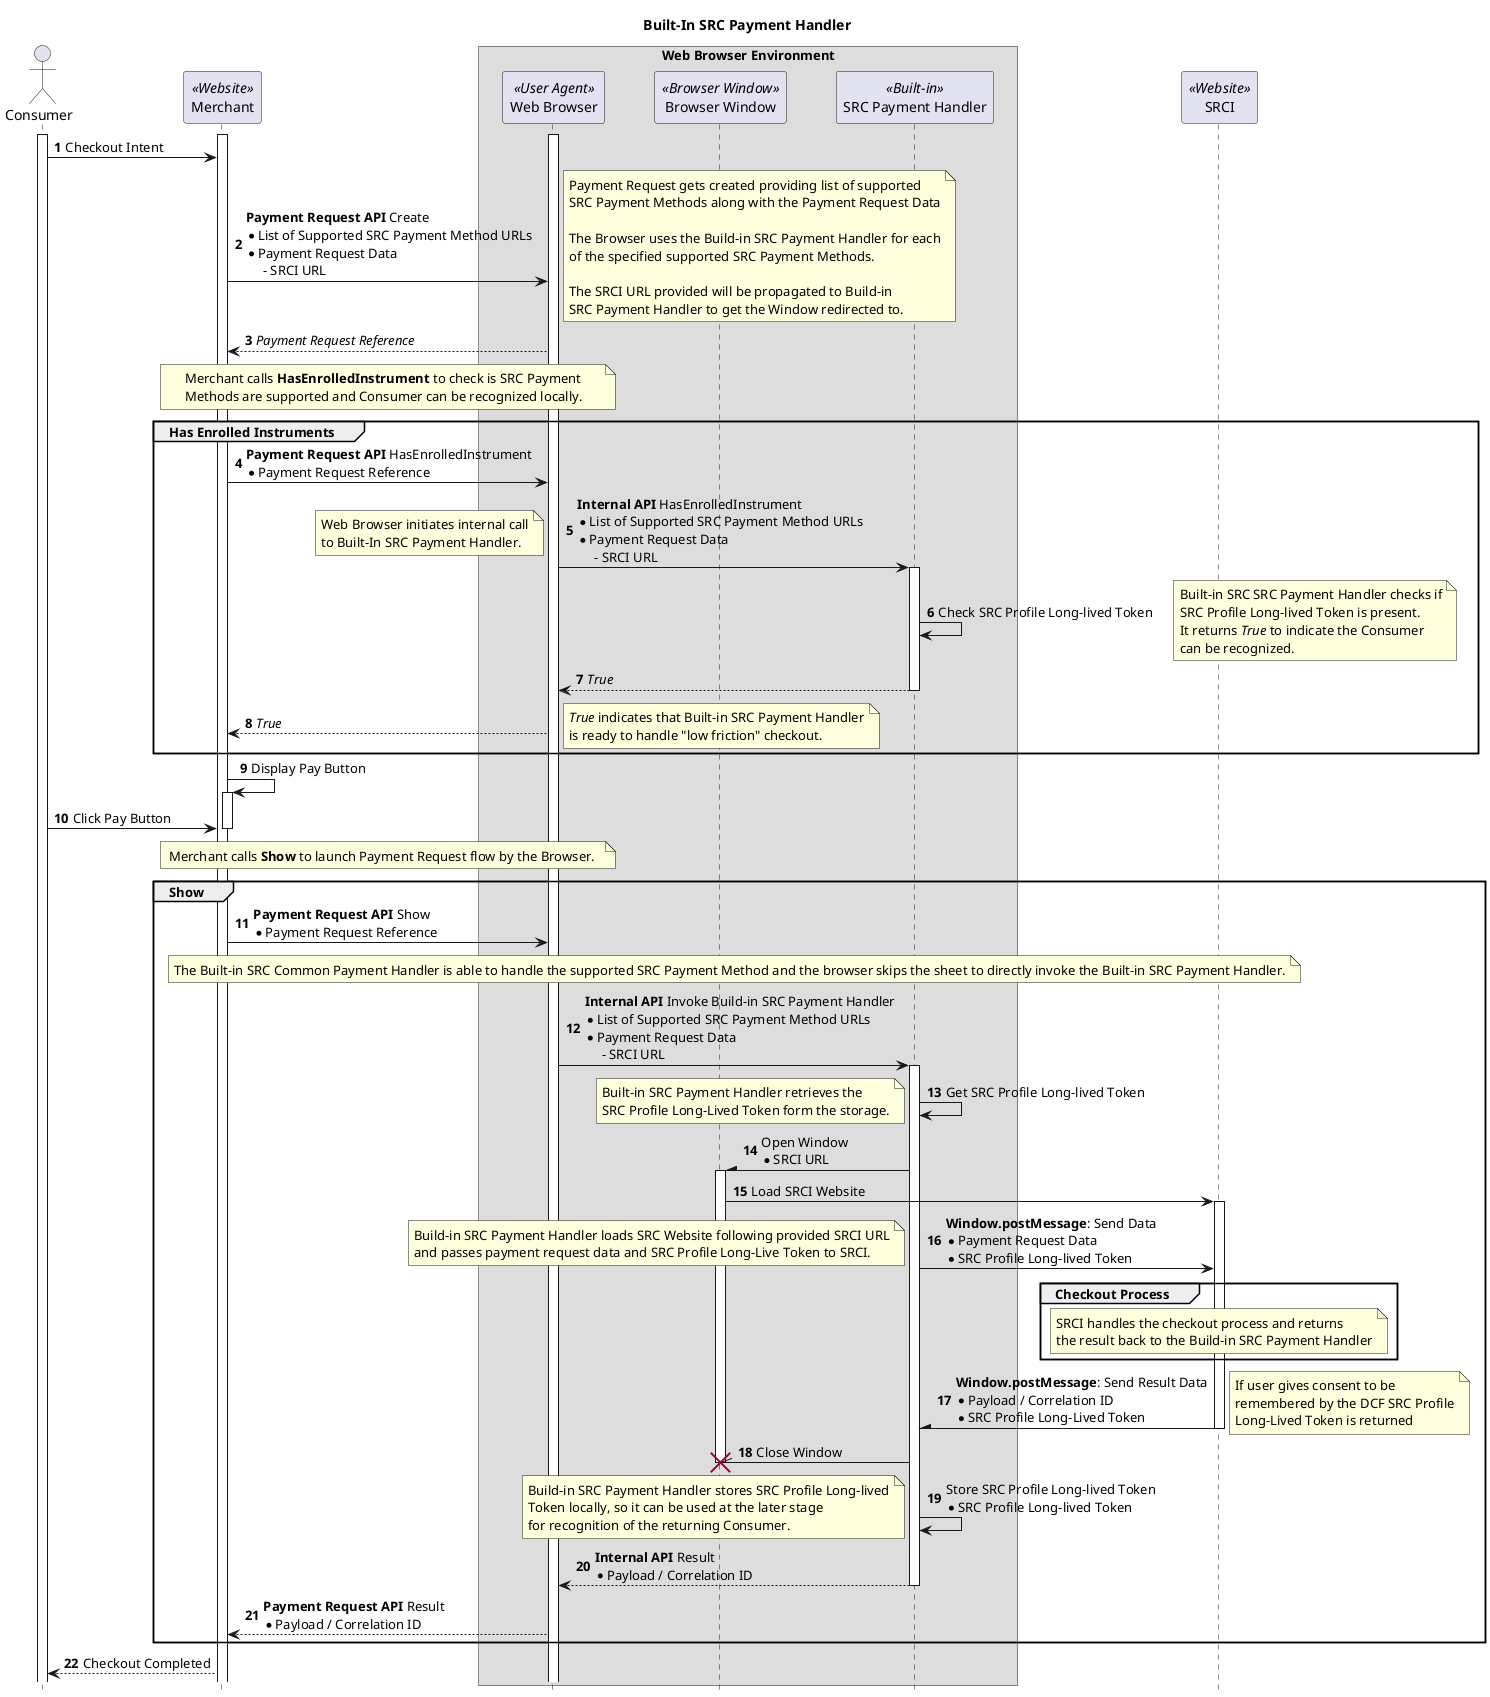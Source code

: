 @startuml

autonumber
hide footbox
skinparam ParticipantPadding 20
skinparam BoxPadding 10

title Built-In SRC Payment Handler

actor Consumer as Consumer
participant Merchant as Merchant <<Website>>

box "Web Browser Environment"
  participant "Web Browser" as Browser <<User Agent>>
  participant "Browser Window" as Window <<Browser Window>>
  participant "SRC Payment Handler" as PH <<Built-in>>
end box

participant "SRCI" as SRCI <<Website>>

activate Consumer
activate Merchant
activate Browser

Consumer->Merchant: Checkout Intent
Merchant->Browser: **Payment Request API** Create\n* List of Supported SRC Payment Method URLs\n* Payment Request Data\n     - SRCI URL
note right
  Payment Request gets created providing list of supported
  SRC Payment Methods along with the Payment Request Data

  The Browser uses the Build-in SRC Payment Handler for each
  of the specified supported SRC Payment Methods.

  The SRCI URL provided will be propagated to Build-in
  SRC Payment Handler to get the Window redirected to.
end note
return //Payment Request Reference//

note over Merchant, Browser
  Merchant calls **HasEnrolledInstrument** to check is SRC Payment
  Methods are supported and Consumer can be recognized locally.
end note
group Has Enrolled Instruments
Merchant->Browser: **Payment Request API** HasEnrolledInstrument\n* Payment Request Reference
Browser->PH: **Internal API** HasEnrolledInstrument\n* List of Supported SRC Payment Method URLs\n* Payment Request Data\n     - SRCI URL
activate PH
note left
  Web Browser initiates internal call
  to Built-In SRC Payment Handler.
end note
PH->PH: Check SRC Profile Long-lived Token
note right
  Built-in SRC SRC Payment Handler checks if
  SRC Profile Long-lived Token is present.
  It returns //True// to indicate the Consumer
  can be recognized.
end note
return //True//
Browser-->Merchant: //True//
note right
  //True// indicates that Built-in SRC Payment Handler
  is ready to handle "low friction" checkout.
end note
end group
Merchant->Merchant: Display Pay Button
activate Merchant
Consumer->Merchant: Click Pay Button
deactivate Merchant
note over Merchant, Browser
  Merchant calls **Show** to launch Payment Request flow by the Browser. 
end note
group Show
Merchant->Browser: **Payment Request API** Show\n* Payment Request Reference
note over Browser, PH
  The Built-in SRC Common Payment Handler is able to handle the supported SRC Payment Method and the browser skips the sheet to directly invoke the Built-in SRC Payment Handler.
end note
Browser->PH: **Internal API** Invoke Build-in SRC Payment Handler\n* List of Supported SRC Payment Method URLs\n* Payment Request Data\n     - SRCI URL
activate PH

PH->PH: Get SRC Profile Long-lived Token
note left
    Built-in SRC Payment Handler retrieves the
    SRC Profile Long-Lived Token form the storage.
end note

PH-\Window: Open Window\n* SRCI URL
activate Window
Window->SRCI: Load SRCI Website
activate SRCI
PH->SRCI: **Window.postMessage**: Send Data\n* Payment Request Data\n* SRC Profile Long-lived Token
note left
   Build-in SRC Payment Handler loads SRC Website following provided SRCI URL
   and passes payment request data and SRC Profile Long-Live Token to SRCI.
end note

group Checkout Process
note over SRCI
    SRCI handles the checkout process and returns
    the result back to the Build-in SRC Payment Handler
end note
end group

SRCI-\PH: **Window.postMessage**: Send Result Data\n* Payload / Correlation ID\n* SRC Profile Long-Lived Token
deactivate SRCI
note right
  If user gives consent to be
  remembered by the DCF SRC Profile
  Long-Lived Token is returned
end note
PH-\\Window!!: Close Window
PH->PH: Store SRC Profile Long-lived Token\n* SRC Profile Long-lived Token
note left
    Build-in SRC Payment Handler stores SRC Profile Long-lived
    Token locally, so it can be used at the later stage
    for recognition of the returning Consumer.
end note

PH-->Browser: **Internal API** Result\n* Payload / Correlation ID
deactivate PH
Browser-->Merchant: **Payment Request API** Result\n* Payload / Correlation ID
end group

Merchant-->Consumer: Checkout Completed

@enduml